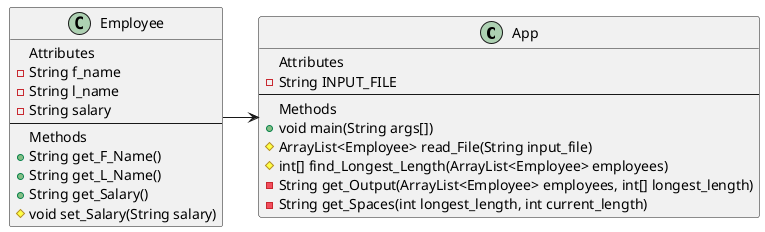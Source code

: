 @startuml
'https://plantuml.com/class-diagram

Class App{
    Attributes
    -String INPUT_FILE
--
    Methods
    +void main(String args[])
    #ArrayList<Employee> read_File(String input_file)
    #int[] find_Longest_Length(ArrayList<Employee> employees)
    -String get_Output(ArrayList<Employee> employees, int[] longest_length)
    -String get_Spaces(int longest_length, int current_length)
}

Class Employee{
    Attributes
    -String f_name
    -String l_name
    -String salary
--
    Methods
    +String get_F_Name()
    +String get_L_Name()
    +String get_Salary()
    #void set_Salary(String salary)
}

Employee->App

@enduml